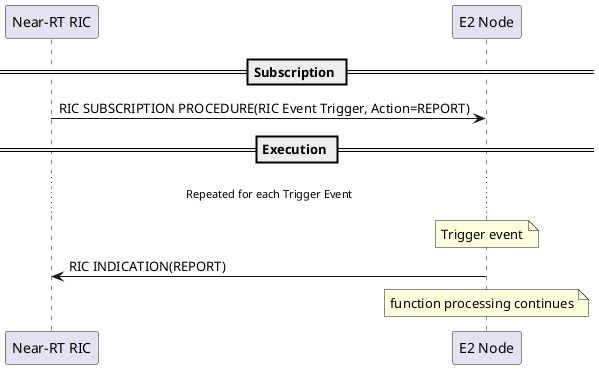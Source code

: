 @startuml
== Subscription ==
"Near-RT RIC" -> "E2 Node": RIC SUBSCRIPTION PROCEDURE(RIC Event Trigger, Action=REPORT)

== Execution ==
... Repeated for each Trigger Event ...
note over "E2 Node"
Trigger event
end note

"E2 Node" -> "Near-RT RIC": RIC INDICATION(REPORT)

note over "E2 Node"
function processing continues
end note

@enduml


